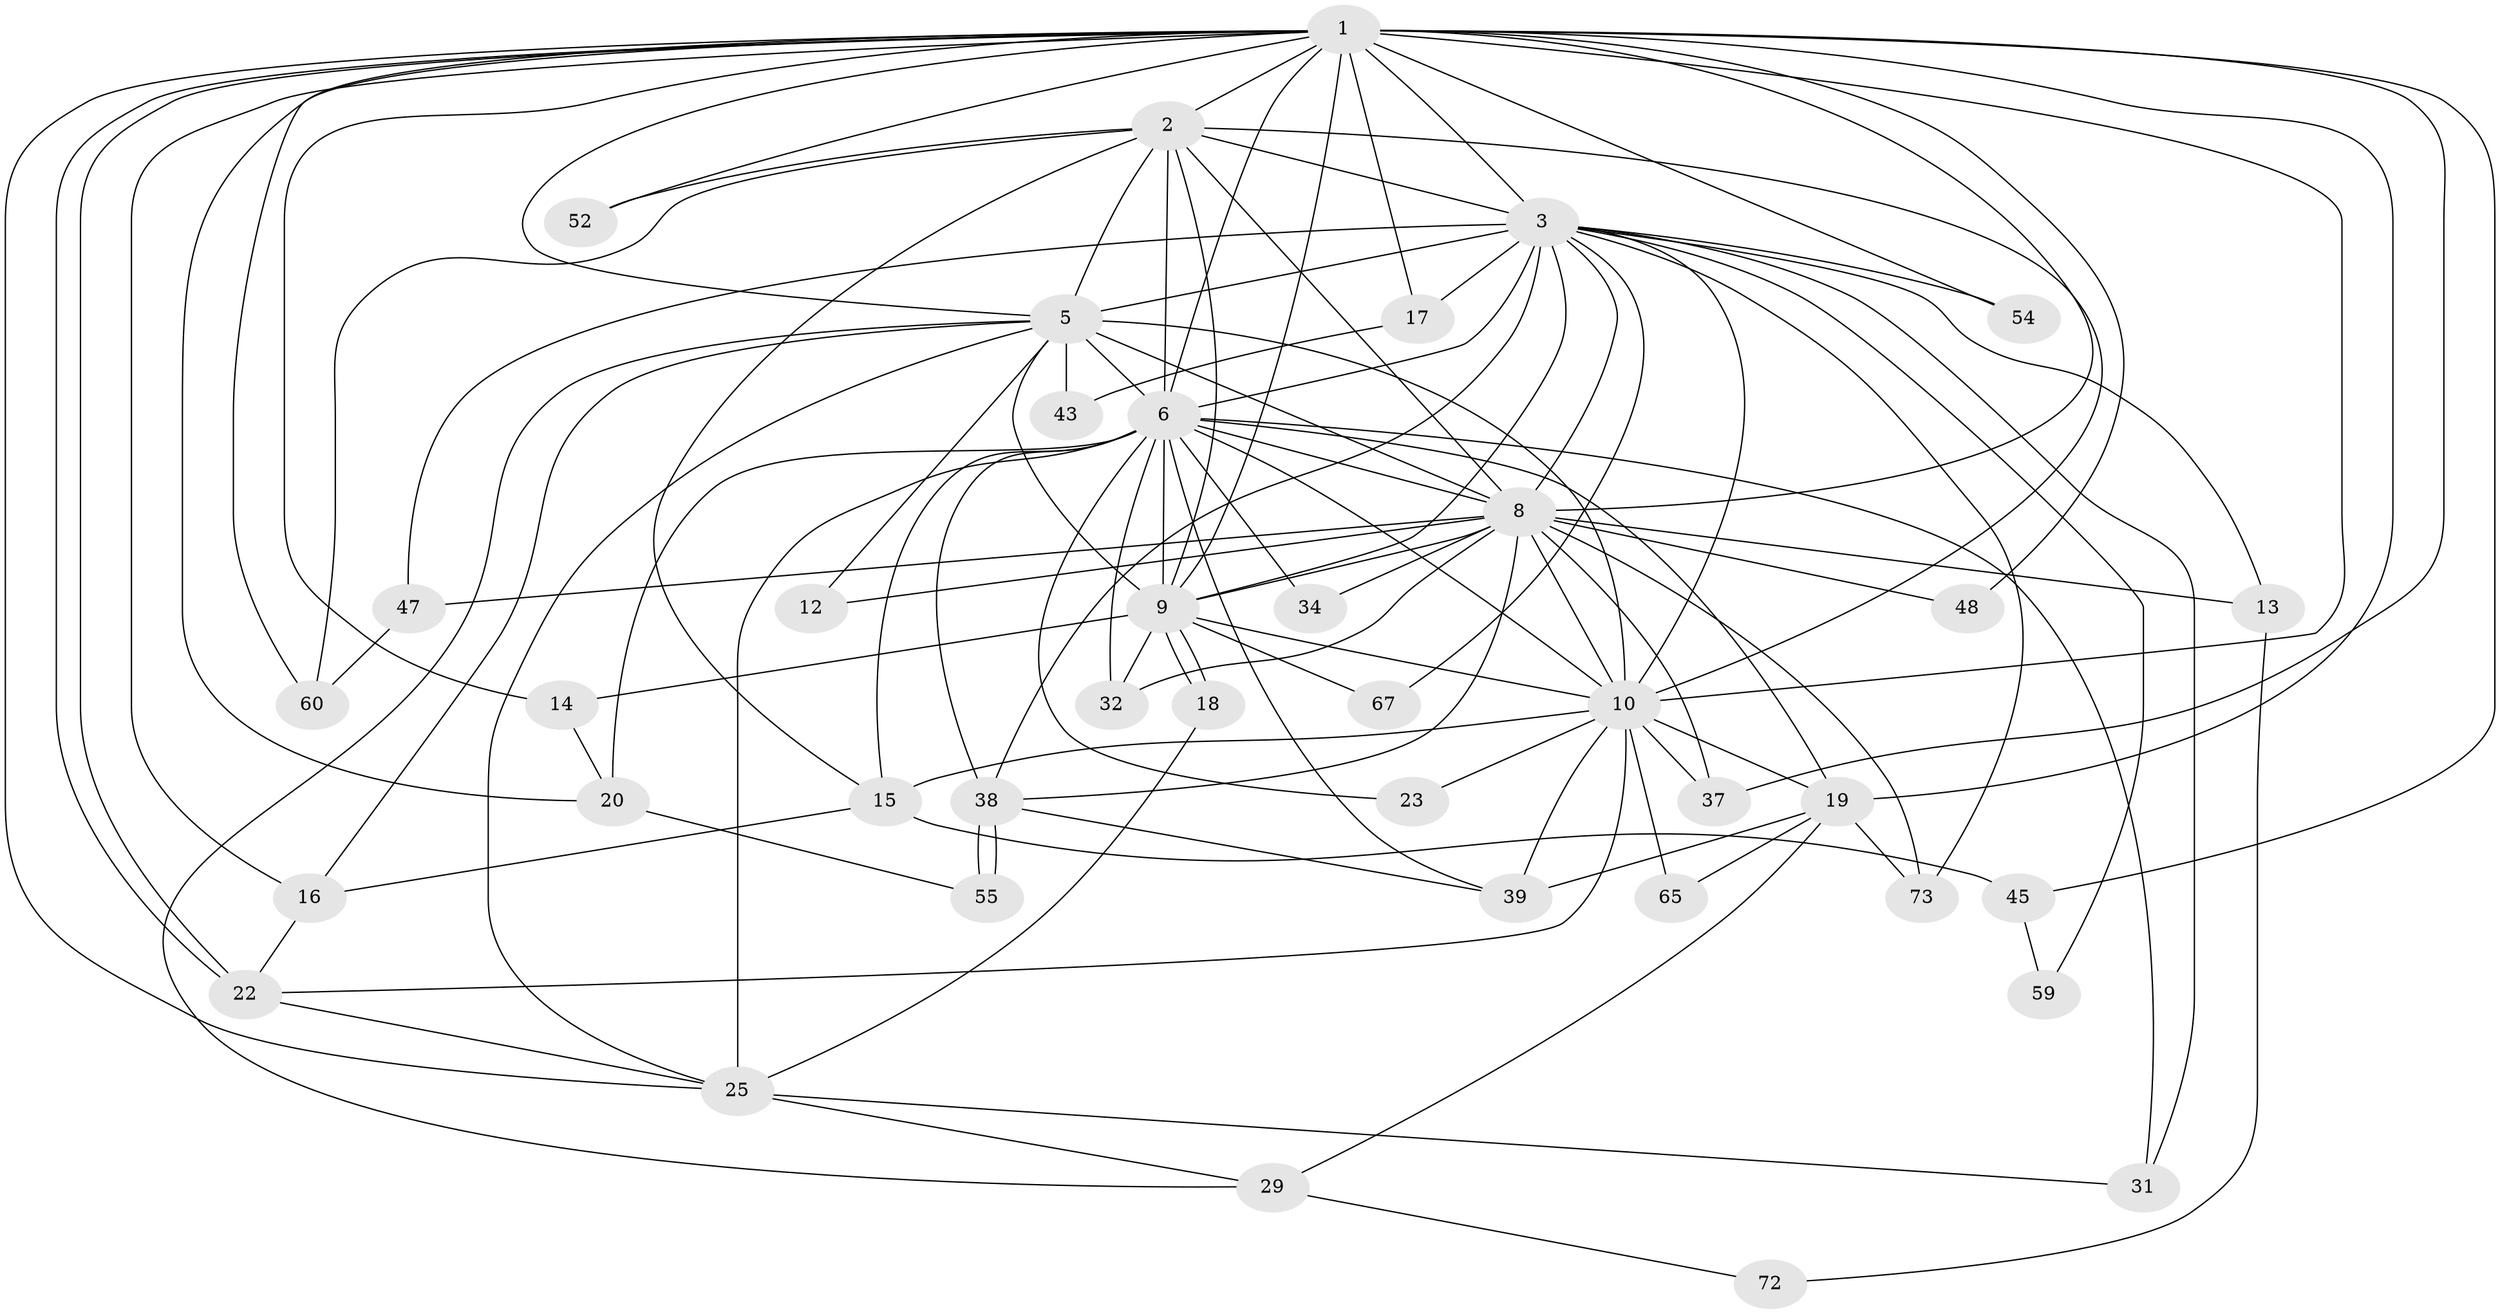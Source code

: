 // original degree distribution, {21: 0.037037037037037035, 13: 0.024691358024691357, 15: 0.012345679012345678, 16: 0.024691358024691357, 20: 0.012345679012345678, 19: 0.012345679012345678, 5: 0.07407407407407407, 2: 0.4567901234567901, 3: 0.2839506172839506, 6: 0.037037037037037035, 4: 0.024691358024691357}
// Generated by graph-tools (version 1.1) at 2025/13/03/09/25 04:13:41]
// undirected, 40 vertices, 111 edges
graph export_dot {
graph [start="1"]
  node [color=gray90,style=filled];
  1 [super="+4"];
  2;
  3 [super="+46+7"];
  5;
  6 [super="+11+36"];
  8 [super="+71+77"];
  9 [super="+41+27+30"];
  10 [super="+44+28+80+51+58+42"];
  12;
  13;
  14;
  15 [super="+33"];
  16 [super="+50"];
  17;
  18 [super="+57"];
  19 [super="+26+68"];
  20 [super="+49+21"];
  22 [super="+66"];
  23;
  25 [super="+40"];
  29 [super="+75"];
  31;
  32;
  34;
  37 [super="+56"];
  38 [super="+62"];
  39;
  43;
  45;
  47 [super="+69"];
  48;
  52;
  54;
  55 [super="+78"];
  59;
  60 [super="+70"];
  65;
  67;
  72;
  73 [super="+76"];
  1 -- 2 [weight=2];
  1 -- 3 [weight=4];
  1 -- 5 [weight=2];
  1 -- 6 [weight=2];
  1 -- 8 [weight=3];
  1 -- 9 [weight=3];
  1 -- 10 [weight=4];
  1 -- 19 [weight=3];
  1 -- 20 [weight=2];
  1 -- 22 [weight=2];
  1 -- 22;
  1 -- 37;
  1 -- 48;
  1 -- 60;
  1 -- 14;
  1 -- 16;
  1 -- 17;
  1 -- 25;
  1 -- 45;
  1 -- 52;
  1 -- 54;
  2 -- 3 [weight=2];
  2 -- 5;
  2 -- 6;
  2 -- 8;
  2 -- 9 [weight=2];
  2 -- 10;
  2 -- 15;
  2 -- 52;
  2 -- 60;
  3 -- 5 [weight=2];
  3 -- 6 [weight=3];
  3 -- 8 [weight=2];
  3 -- 9 [weight=2];
  3 -- 10 [weight=3];
  3 -- 17;
  3 -- 59;
  3 -- 73;
  3 -- 67;
  3 -- 31;
  3 -- 38;
  3 -- 13;
  3 -- 47;
  3 -- 54;
  5 -- 6 [weight=2];
  5 -- 8 [weight=2];
  5 -- 9;
  5 -- 10;
  5 -- 12;
  5 -- 16;
  5 -- 29;
  5 -- 43;
  5 -- 25;
  6 -- 8;
  6 -- 9;
  6 -- 10;
  6 -- 15 [weight=2];
  6 -- 23;
  6 -- 31;
  6 -- 34;
  6 -- 32;
  6 -- 38;
  6 -- 39;
  6 -- 20 [weight=2];
  6 -- 19 [weight=2];
  6 -- 25;
  8 -- 9;
  8 -- 10;
  8 -- 12;
  8 -- 13;
  8 -- 32;
  8 -- 34;
  8 -- 38;
  8 -- 47 [weight=2];
  8 -- 48;
  8 -- 73;
  8 -- 37;
  9 -- 10 [weight=2];
  9 -- 14;
  9 -- 18;
  9 -- 18;
  9 -- 67;
  9 -- 32;
  10 -- 23;
  10 -- 37;
  10 -- 65;
  10 -- 19;
  10 -- 15;
  10 -- 39 [weight=2];
  10 -- 22;
  13 -- 72;
  14 -- 20;
  15 -- 45;
  15 -- 16;
  16 -- 22;
  17 -- 43;
  18 -- 25;
  19 -- 65;
  19 -- 39;
  19 -- 73;
  19 -- 29;
  20 -- 55;
  22 -- 25;
  25 -- 29;
  25 -- 31;
  29 -- 72;
  38 -- 55;
  38 -- 55;
  38 -- 39;
  45 -- 59;
  47 -- 60;
}
